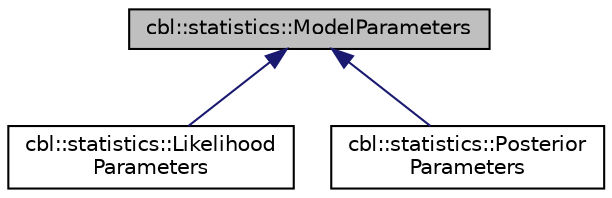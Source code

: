 digraph "cbl::statistics::ModelParameters"
{
  edge [fontname="Helvetica",fontsize="10",labelfontname="Helvetica",labelfontsize="10"];
  node [fontname="Helvetica",fontsize="10",shape=record];
  Node0 [label="cbl::statistics::ModelParameters",height=0.2,width=0.4,color="black", fillcolor="grey75", style="filled", fontcolor="black"];
  Node0 -> Node1 [dir="back",color="midnightblue",fontsize="10",style="solid",fontname="Helvetica"];
  Node1 [label="cbl::statistics::Likelihood\lParameters",height=0.2,width=0.4,color="black", fillcolor="white", style="filled",URL="$d6/de0/classcbl_1_1statistics_1_1LikelihoodParameters.html",tooltip="The class LikelihoodParameters. "];
  Node0 -> Node2 [dir="back",color="midnightblue",fontsize="10",style="solid",fontname="Helvetica"];
  Node2 [label="cbl::statistics::Posterior\lParameters",height=0.2,width=0.4,color="black", fillcolor="white", style="filled",URL="$da/ddb/classcbl_1_1statistics_1_1PosteriorParameters.html",tooltip="The class PosteriorParameters. "];
}
